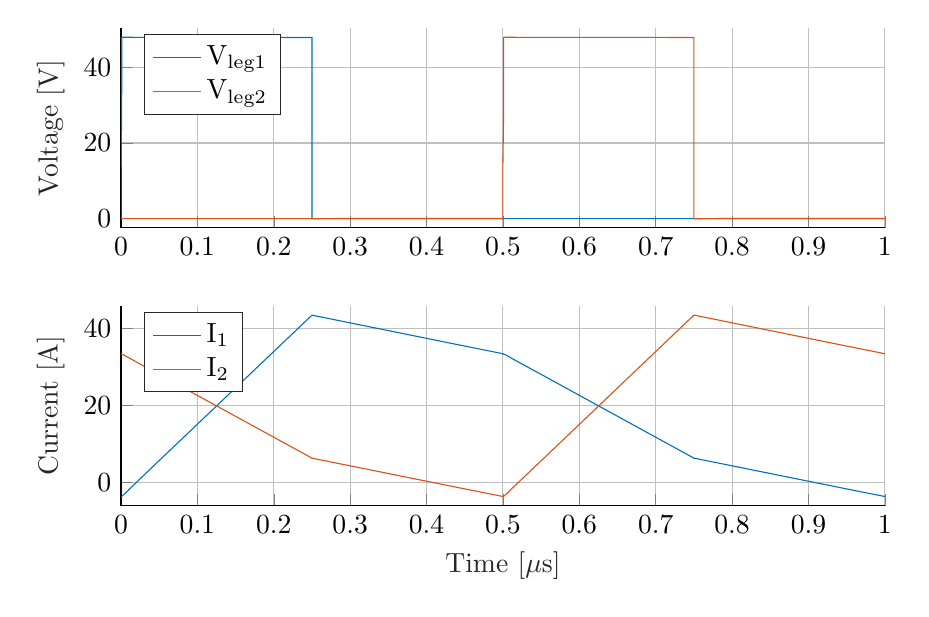 % This file was created by matlab2tikz.
%
\definecolor{mycolor1}{rgb}{0.0,0.447,0.741}%
\definecolor{mycolor2}{rgb}{0.85,0.325,0.098}%
%
\begin{tikzpicture}

\begin{axis}[%
width=0.8\textwidth,
height=0.209\textwidth,
at={(0\textwidth,0.291\textwidth)},
scale only axis,
xmin=0,
xmax=1,
ymin=-2.446,
ymax=50.405,
ylabel style={font=\color{white!15!black}},
ylabel={Voltage [V]},
axis background/.style={fill=white},
axis x line*=bottom,
axis y line*=left,
xmajorgrids,
ymajorgrids,
legend style={at={(0.03,0.97)}, anchor=north west, legend cell align=left, align=left, draw=white!15!black}
]
\addplot [color=mycolor1]
  table[row sep=crcr]{%
0	0.004\\
0.0	3.655\\
0.0	7.308\\
0.001	36.404\\
0.001	48.0\\
0.001	48.0\\
0.004	48.003\\
0.009	48.002\\
0.01	48.002\\
0.01	48.002\\
0.05	47.994\\
0.25	47.956\\
0.25	47.956\\
0.25	1.543e-09\\
0.25	-1.592e-09\\
0.25	-0.043\\
0.25	-0.044\\
0.251	-0.044\\
0.253	-0.043\\
0.26	-0.043\\
0.26	-0.043\\
0.28	-0.042\\
0.441	-0.036\\
0.5	-0.033\\
0.5	-0.033\\
0.5	-0.033\\
0.501	-0.033\\
0.501	-0.033\\
0.501	-0.033\\
0.504	-0.033\\
0.509	-0.033\\
0.51	-0.032\\
0.51	-0.032\\
0.549	-0.028\\
0.75	-0.006\\
0.75	-0.006\\
0.75	-0.006\\
0.75	-0.006\\
0.75	-0.006\\
0.75	-0.006\\
0.751	-0.006\\
0.754	-0.006\\
0.76	-0.006\\
0.76	-0.006\\
0.782	-0.005\\
0.956	0.002\\
1.0	0.004\\
1	0.004\\
};
\addlegendentry{$\text{V}_{\text{leg1}}$}

\addplot [color=mycolor2]
  table[row sep=crcr]{%
0	-0.034\\
0.0	-0.033\\
0.0	-0.033\\
0.001	-0.033\\
0.001	-0.033\\
0.001	-0.033\\
0.004	-0.033\\
0.009	-0.033\\
0.01	-0.032\\
0.01	-0.032\\
0.05	-0.028\\
0.25	-0.006\\
0.25	-0.006\\
0.25	-0.006\\
0.25	-0.006\\
0.25	-0.006\\
0.25	-0.006\\
0.251	-0.006\\
0.253	-0.006\\
0.26	-0.006\\
0.26	-0.006\\
0.28	-0.005\\
0.441	0.001\\
0.5	0.004\\
0.5	0.004\\
0.5	14.602\\
0.501	29.152\\
0.501	48.0\\
0.501	48.0\\
0.504	48.003\\
0.509	48.002\\
0.51	48.002\\
0.51	48.002\\
0.549	47.995\\
0.75	47.956\\
0.75	47.956\\
0.75	2.728e-12\\
0.75	-9.31e-09\\
0.75	-0.043\\
0.75	-0.044\\
0.751	-0.044\\
0.754	-0.043\\
0.76	-0.043\\
0.76	-0.043\\
0.782	-0.042\\
0.956	-0.035\\
1.0	-0.034\\
1	-0.034\\
};
\addlegendentry{$\text{V}_{\text{leg2}}$}

\end{axis}

\begin{axis}[%
width=0.8\textwidth,
height=0.209\textwidth,
at={(0\textwidth,0\textwidth)},
scale only axis,
xmin=0,
xmax=1,
xlabel style={font=\color{white!15!black}},
xlabel={$\text{Time [}\mu\text{s]}$},
ymin=-6.013,
ymax=45.899,
ylabel style={font=\color{white!15!black}},
ylabel={Current [A]},
axis background/.style={fill=white},
axis x line*=bottom,
axis y line*=left,
xmajorgrids,
ymajorgrids,
legend style={at={(0.03,0.97)}, anchor=north west, legend cell align=left, align=left, draw=white!15!black}
]
\addplot [color=mycolor1]
  table[row sep=crcr]{%
0	-3.649\\
0.0	-3.652\\
0.0	-3.654\\
0.001	-3.602\\
0.001	-3.55\\
0.001	-3.55\\
0.004	-3.086\\
0.009	-2.133\\
0.01	-1.906\\
0.01	-1.906\\
0.05	5.714\\
0.25	43.528\\
0.25	43.528\\
0.25	43.536\\
0.25	43.536\\
0.25	43.524\\
0.25	43.522\\
0.251	43.509\\
0.253	43.408\\
0.26	43.138\\
0.26	43.138\\
0.28	42.328\\
0.441	35.851\\
0.5	33.499\\
0.5	33.499\\
0.5	33.479\\
0.501	33.45\\
0.501	33.4\\
0.501	33.4\\
0.504	33.143\\
0.509	32.615\\
0.51	32.456\\
0.51	32.456\\
0.549	28.232\\
0.75	6.339\\
0.75	6.339\\
0.75	6.33\\
0.75	6.33\\
0.75	6.317\\
0.75	6.315\\
0.751	6.301\\
0.754	6.192\\
0.76	5.935\\
0.76	5.935\\
0.782	5.061\\
0.956	-1.915\\
1.0	-3.649\\
1	-3.649\\
};
\addlegendentry{$\text{I}_\text{1}$}

\addplot [color=mycolor2]
  table[row sep=crcr]{%
0	33.502\\
0.0	33.498\\
0.0	33.493\\
0.001	33.436\\
0.001	33.403\\
0.001	33.403\\
0.004	33.137\\
0.009	32.589\\
0.01	32.459\\
0.01	32.459\\
0.05	28.081\\
0.25	6.342\\
0.25	6.342\\
0.25	6.333\\
0.25	6.333\\
0.25	6.321\\
0.25	6.319\\
0.251	6.306\\
0.253	6.205\\
0.26	5.938\\
0.26	5.938\\
0.28	5.132\\
0.441	-1.308\\
0.5	-3.646\\
0.5	-3.646\\
0.5	-3.648\\
0.501	-3.622\\
0.501	-3.547\\
0.501	-3.547\\
0.504	-3.099\\
0.509	-2.18\\
0.51	-1.903\\
0.51	-1.903\\
0.549	5.449\\
0.75	43.531\\
0.75	43.531\\
0.75	43.539\\
0.75	43.539\\
0.75	43.526\\
0.75	43.524\\
0.751	43.51\\
0.754	43.4\\
0.76	43.141\\
0.76	43.141\\
0.782	42.263\\
0.956	35.246\\
1.0	33.502\\
1	33.502\\
};
\addlegendentry{$\text{I}_\text{2}$}

\end{axis}
\end{tikzpicture}%